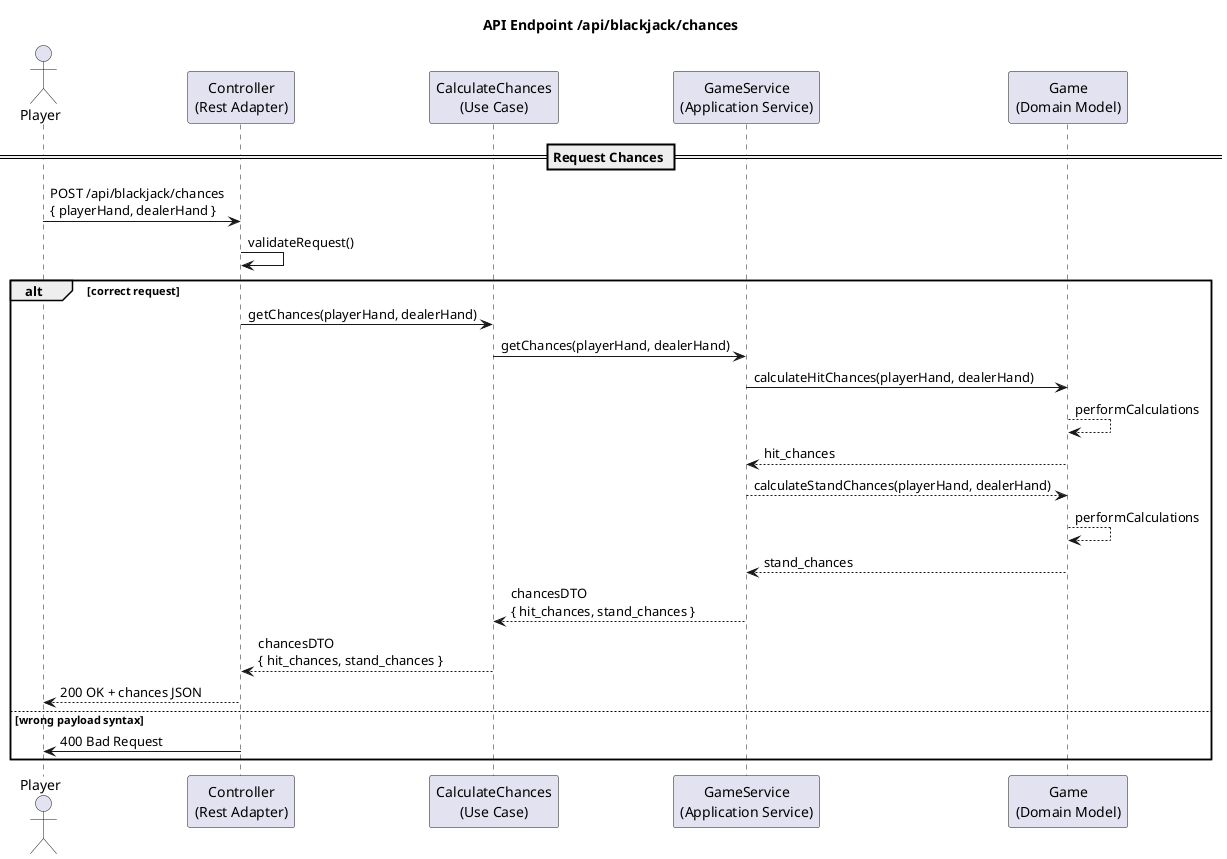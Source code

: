 @startuml
title API Endpoint /api/blackjack/chances
actor Player

participant "Controller\n(Rest Adapter)" as Controller
participant "CalculateChances\n(Use Case)" as UseCase
participant "GameService\n(Application Service)" as Service
participant "Game\n(Domain Model)" as Domain

== Request Chances ==

Player -> Controller : POST /api/blackjack/chances\n{ playerHand, dealerHand }
Controller -> Controller : validateRequest()

alt correct request
    Controller -> UseCase : getChances(playerHand, dealerHand)
    UseCase -> Service : getChances(playerHand, dealerHand)
    Service -> Domain : calculateHitChances(playerHand, dealerHand)
    Domain --> Domain : performCalculations
    Domain --> Service : hit_chances
    Service --> Domain : calculateStandChances(playerHand, dealerHand)
    Domain --> Domain : performCalculations
    Domain --> Service : stand_chances
    Service --> UseCase : chancesDTO\n{ hit_chances, stand_chances }
    UseCase --> Controller : chancesDTO\n{ hit_chances, stand_chances }
    Controller --> Player : 200 OK + chances JSON

else wrong payload syntax
    Controller -> Player : 400 Bad Request
end

@enduml
